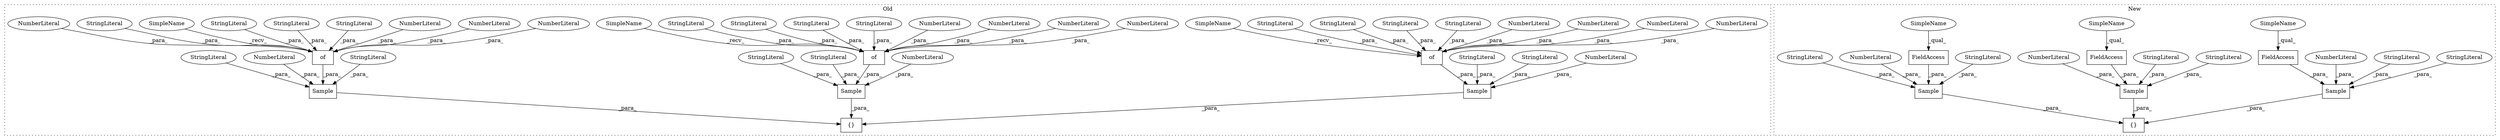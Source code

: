 digraph G {
subgraph cluster0 {
1 [label="{}" a="4" s="1674,2077" l="1,1" shape="box"];
7 [label="Sample" a="32" s="1941,2076" l="7,1" shape="box"];
8 [label="NumberLiteral" a="34" s="1965" l="9" shape="ellipse"];
13 [label="Sample" a="32" s="1804,1939" l="7,1" shape="box"];
14 [label="NumberLiteral" a="34" s="1828" l="9" shape="ellipse"];
15 [label="of" a="32" s="1983,2075" l="3,1" shape="box"];
16 [label="NumberLiteral" a="34" s="2030" l="1" shape="ellipse"];
17 [label="NumberLiteral" a="34" s="2069" l="6" shape="ellipse"];
18 [label="NumberLiteral" a="34" s="1994" l="17" shape="ellipse"];
19 [label="NumberLiteral" a="34" s="2039" l="4" shape="ellipse"];
20 [label="StringLiteral" a="45" s="2032" l="6" shape="ellipse"];
21 [label="StringLiteral" a="45" s="2012" l="17" shape="ellipse"];
22 [label="StringLiteral" a="45" s="1811" l="16" shape="ellipse"];
23 [label="StringLiteral" a="45" s="1948" l="16" shape="ellipse"];
25 [label="StringLiteral" a="45" s="1986" l="7" shape="ellipse"];
26 [label="StringLiteral" a="45" s="1838" l="3" shape="ellipse"];
28 [label="StringLiteral" a="45" s="1975" l="3" shape="ellipse"];
29 [label="StringLiteral" a="45" s="2044" l="24" shape="ellipse"];
32 [label="Sample" a="32" s="1675,1802" l="7,1" shape="box"];
33 [label="NumberLiteral" a="34" s="1694" l="7" shape="ellipse"];
35 [label="of" a="32" s="1709,1801" l="3,1" shape="box"];
36 [label="NumberLiteral" a="34" s="1765" l="4" shape="ellipse"];
37 [label="NumberLiteral" a="34" s="1720" l="17" shape="ellipse"];
38 [label="NumberLiteral" a="34" s="1795" l="6" shape="ellipse"];
39 [label="NumberLiteral" a="34" s="1756" l="1" shape="ellipse"];
40 [label="of" a="32" s="1846,1938" l="3,1" shape="box"];
41 [label="NumberLiteral" a="34" s="1902" l="4" shape="ellipse"];
42 [label="NumberLiteral" a="34" s="1893" l="1" shape="ellipse"];
43 [label="NumberLiteral" a="34" s="1932" l="6" shape="ellipse"];
44 [label="NumberLiteral" a="34" s="1857" l="17" shape="ellipse"];
45 [label="StringLiteral" a="45" s="1758" l="6" shape="ellipse"];
46 [label="StringLiteral" a="45" s="1702" l="2" shape="ellipse"];
47 [label="StringLiteral" a="45" s="1895" l="6" shape="ellipse"];
48 [label="StringLiteral" a="45" s="1907" l="24" shape="ellipse"];
50 [label="StringLiteral" a="45" s="1875" l="17" shape="ellipse"];
51 [label="StringLiteral" a="45" s="1849" l="7" shape="ellipse"];
52 [label="StringLiteral" a="45" s="1682" l="11" shape="ellipse"];
53 [label="StringLiteral" a="45" s="1770" l="24" shape="ellipse"];
55 [label="StringLiteral" a="45" s="1712" l="7" shape="ellipse"];
56 [label="StringLiteral" a="45" s="1738" l="17" shape="ellipse"];
60 [label="SimpleName" a="42" s="1842" l="3" shape="ellipse"];
61 [label="SimpleName" a="42" s="1705" l="3" shape="ellipse"];
62 [label="SimpleName" a="42" s="1979" l="3" shape="ellipse"];
label = "Old";
style="dotted";
}
subgraph cluster1 {
2 [label="Sample" a="32" s="1698,1756" l="7,1" shape="box"];
3 [label="StringLiteral" a="45" s="1732" l="3" shape="ellipse"];
4 [label="StringLiteral" a="45" s="1705" l="16" shape="ellipse"];
5 [label="{}" a="4" s="1585,1757" l="1,1" shape="box"];
6 [label="NumberLiteral" a="34" s="1722" l="9" shape="ellipse"];
9 [label="FieldAccess" a="22" s="1736" l="20" shape="box"];
10 [label="FieldAccess" a="22" s="1676" l="20" shape="box"];
11 [label="Sample" a="32" s="1638,1696" l="7,1" shape="box"];
12 [label="NumberLiteral" a="34" s="1662" l="9" shape="ellipse"];
24 [label="StringLiteral" a="45" s="1672" l="3" shape="ellipse"];
27 [label="StringLiteral" a="45" s="1645" l="16" shape="ellipse"];
30 [label="Sample" a="32" s="1586,1636" l="7,1" shape="box"];
31 [label="NumberLiteral" a="34" s="1605" l="7" shape="ellipse"];
34 [label="FieldAccess" a="22" s="1616" l="20" shape="box"];
49 [label="StringLiteral" a="45" s="1613" l="2" shape="ellipse"];
54 [label="StringLiteral" a="45" s="1593" l="11" shape="ellipse"];
57 [label="SimpleName" a="42" s="1676" l="4" shape="ellipse"];
58 [label="SimpleName" a="42" s="1736" l="4" shape="ellipse"];
59 [label="SimpleName" a="42" s="1616" l="4" shape="ellipse"];
label = "New";
style="dotted";
}
2 -> 5 [label="_para_"];
3 -> 2 [label="_para_"];
4 -> 2 [label="_para_"];
6 -> 2 [label="_para_"];
7 -> 1 [label="_para_"];
8 -> 7 [label="_para_"];
9 -> 2 [label="_para_"];
10 -> 11 [label="_para_"];
11 -> 5 [label="_para_"];
12 -> 11 [label="_para_"];
13 -> 1 [label="_para_"];
14 -> 13 [label="_para_"];
15 -> 7 [label="_para_"];
16 -> 15 [label="_para_"];
17 -> 15 [label="_para_"];
18 -> 15 [label="_para_"];
19 -> 15 [label="_para_"];
20 -> 15 [label="_para_"];
21 -> 15 [label="_para_"];
22 -> 13 [label="_para_"];
23 -> 7 [label="_para_"];
24 -> 11 [label="_para_"];
25 -> 15 [label="_para_"];
26 -> 13 [label="_para_"];
27 -> 11 [label="_para_"];
28 -> 7 [label="_para_"];
29 -> 15 [label="_para_"];
30 -> 5 [label="_para_"];
31 -> 30 [label="_para_"];
32 -> 1 [label="_para_"];
33 -> 32 [label="_para_"];
34 -> 30 [label="_para_"];
35 -> 32 [label="_para_"];
36 -> 35 [label="_para_"];
37 -> 35 [label="_para_"];
38 -> 35 [label="_para_"];
39 -> 35 [label="_para_"];
40 -> 13 [label="_para_"];
41 -> 40 [label="_para_"];
42 -> 40 [label="_para_"];
43 -> 40 [label="_para_"];
44 -> 40 [label="_para_"];
45 -> 35 [label="_para_"];
46 -> 32 [label="_para_"];
47 -> 40 [label="_para_"];
48 -> 40 [label="_para_"];
49 -> 30 [label="_para_"];
50 -> 40 [label="_para_"];
51 -> 40 [label="_para_"];
52 -> 32 [label="_para_"];
53 -> 35 [label="_para_"];
54 -> 30 [label="_para_"];
55 -> 35 [label="_para_"];
56 -> 35 [label="_para_"];
57 -> 10 [label="_qual_"];
58 -> 9 [label="_qual_"];
59 -> 34 [label="_qual_"];
60 -> 40 [label="_recv_"];
61 -> 35 [label="_recv_"];
62 -> 15 [label="_recv_"];
}